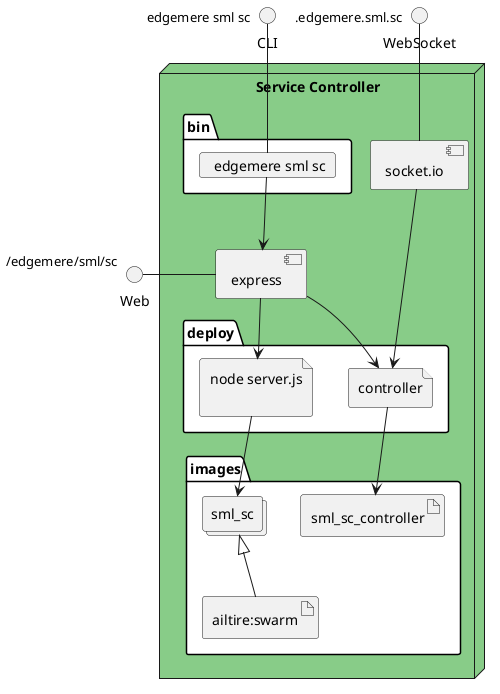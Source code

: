 @startuml
  interface CLI
  interface Web
  interface WebSocket
node "Service Controller" #88cc88 {
  component express as REST
  component socket.io as socket
  folder bin #ffffff {
    card " edgemere sml sc" as binName
  }
  binName --> REST

  folder deploy #ffffff {
      file "node server.js\n" as sml_sc_container
      REST --> sml_sc_container


    file "controller" as controller_container
    REST --> controller_container
    socket ---> controller_container

  }
  folder images #ffffff {
    collections "sml_sc" as sml_scimage
    artifact "ailtire:swarm" as ailtireswarm
    sml_scimage <|-- ailtireswarm
    sml_sc_container --> sml_scimage


      artifact "sml_sc_controller" as sml_sc_controller
      controller_container --> sml_sc_controller

  }
}
CLI " edgemere sml sc" -- binName
Web "/edgemere/sml/sc" - REST
WebSocket ".edgemere.sml.sc" -- socket

@enduml
